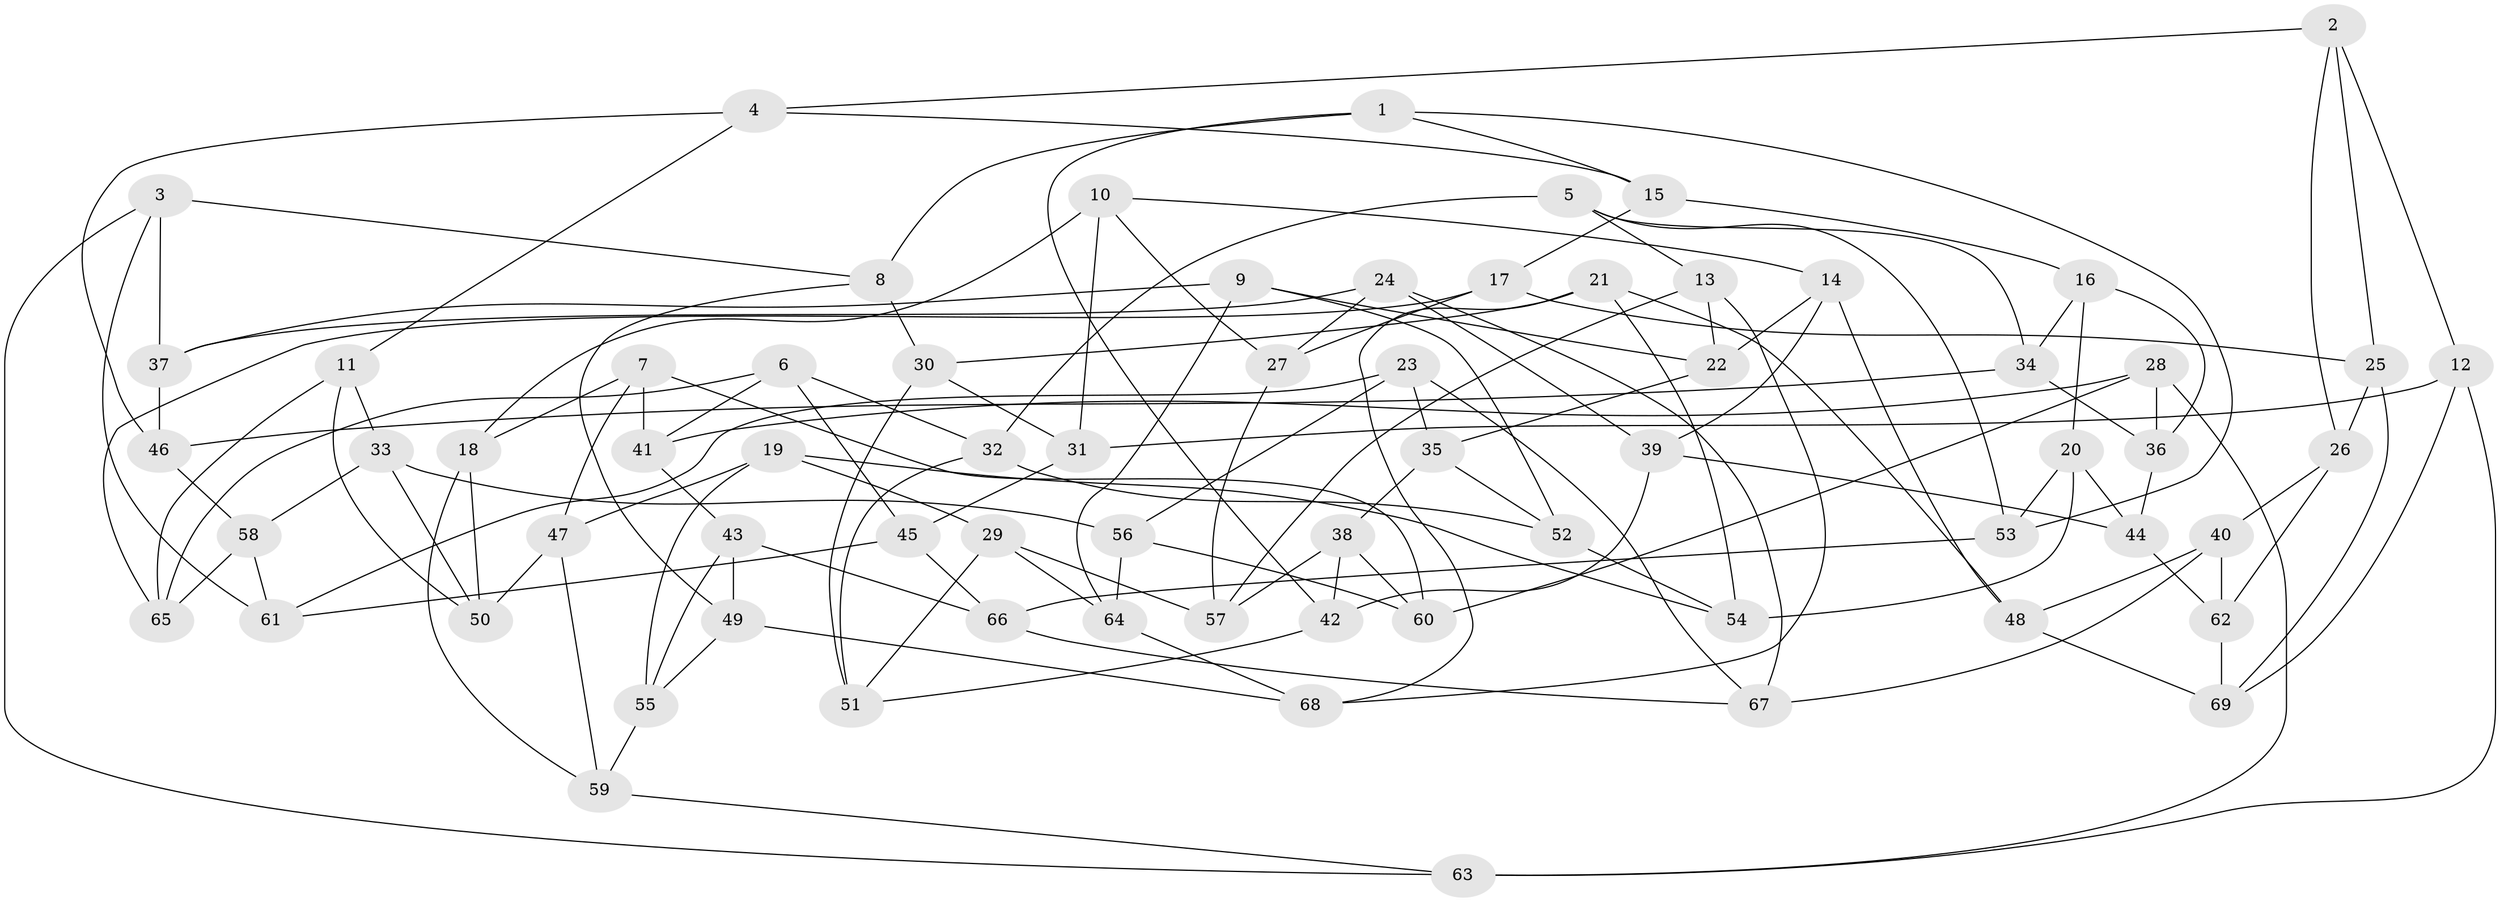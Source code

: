 // Generated by graph-tools (version 1.1) at 2025/38/03/09/25 02:38:05]
// undirected, 69 vertices, 138 edges
graph export_dot {
graph [start="1"]
  node [color=gray90,style=filled];
  1;
  2;
  3;
  4;
  5;
  6;
  7;
  8;
  9;
  10;
  11;
  12;
  13;
  14;
  15;
  16;
  17;
  18;
  19;
  20;
  21;
  22;
  23;
  24;
  25;
  26;
  27;
  28;
  29;
  30;
  31;
  32;
  33;
  34;
  35;
  36;
  37;
  38;
  39;
  40;
  41;
  42;
  43;
  44;
  45;
  46;
  47;
  48;
  49;
  50;
  51;
  52;
  53;
  54;
  55;
  56;
  57;
  58;
  59;
  60;
  61;
  62;
  63;
  64;
  65;
  66;
  67;
  68;
  69;
  1 -- 8;
  1 -- 42;
  1 -- 15;
  1 -- 53;
  2 -- 12;
  2 -- 25;
  2 -- 26;
  2 -- 4;
  3 -- 63;
  3 -- 61;
  3 -- 37;
  3 -- 8;
  4 -- 15;
  4 -- 46;
  4 -- 11;
  5 -- 13;
  5 -- 32;
  5 -- 34;
  5 -- 53;
  6 -- 65;
  6 -- 32;
  6 -- 41;
  6 -- 45;
  7 -- 18;
  7 -- 47;
  7 -- 41;
  7 -- 60;
  8 -- 30;
  8 -- 49;
  9 -- 37;
  9 -- 52;
  9 -- 64;
  9 -- 22;
  10 -- 31;
  10 -- 18;
  10 -- 27;
  10 -- 14;
  11 -- 50;
  11 -- 65;
  11 -- 33;
  12 -- 63;
  12 -- 31;
  12 -- 69;
  13 -- 68;
  13 -- 22;
  13 -- 57;
  14 -- 48;
  14 -- 22;
  14 -- 39;
  15 -- 17;
  15 -- 16;
  16 -- 34;
  16 -- 20;
  16 -- 36;
  17 -- 65;
  17 -- 25;
  17 -- 27;
  18 -- 50;
  18 -- 59;
  19 -- 29;
  19 -- 47;
  19 -- 55;
  19 -- 54;
  20 -- 44;
  20 -- 53;
  20 -- 54;
  21 -- 54;
  21 -- 68;
  21 -- 48;
  21 -- 30;
  22 -- 35;
  23 -- 56;
  23 -- 67;
  23 -- 61;
  23 -- 35;
  24 -- 39;
  24 -- 37;
  24 -- 27;
  24 -- 67;
  25 -- 26;
  25 -- 69;
  26 -- 62;
  26 -- 40;
  27 -- 57;
  28 -- 36;
  28 -- 41;
  28 -- 60;
  28 -- 63;
  29 -- 64;
  29 -- 57;
  29 -- 51;
  30 -- 51;
  30 -- 31;
  31 -- 45;
  32 -- 51;
  32 -- 52;
  33 -- 56;
  33 -- 58;
  33 -- 50;
  34 -- 36;
  34 -- 46;
  35 -- 52;
  35 -- 38;
  36 -- 44;
  37 -- 46;
  38 -- 42;
  38 -- 60;
  38 -- 57;
  39 -- 44;
  39 -- 42;
  40 -- 67;
  40 -- 48;
  40 -- 62;
  41 -- 43;
  42 -- 51;
  43 -- 66;
  43 -- 55;
  43 -- 49;
  44 -- 62;
  45 -- 61;
  45 -- 66;
  46 -- 58;
  47 -- 50;
  47 -- 59;
  48 -- 69;
  49 -- 68;
  49 -- 55;
  52 -- 54;
  53 -- 66;
  55 -- 59;
  56 -- 64;
  56 -- 60;
  58 -- 61;
  58 -- 65;
  59 -- 63;
  62 -- 69;
  64 -- 68;
  66 -- 67;
}
